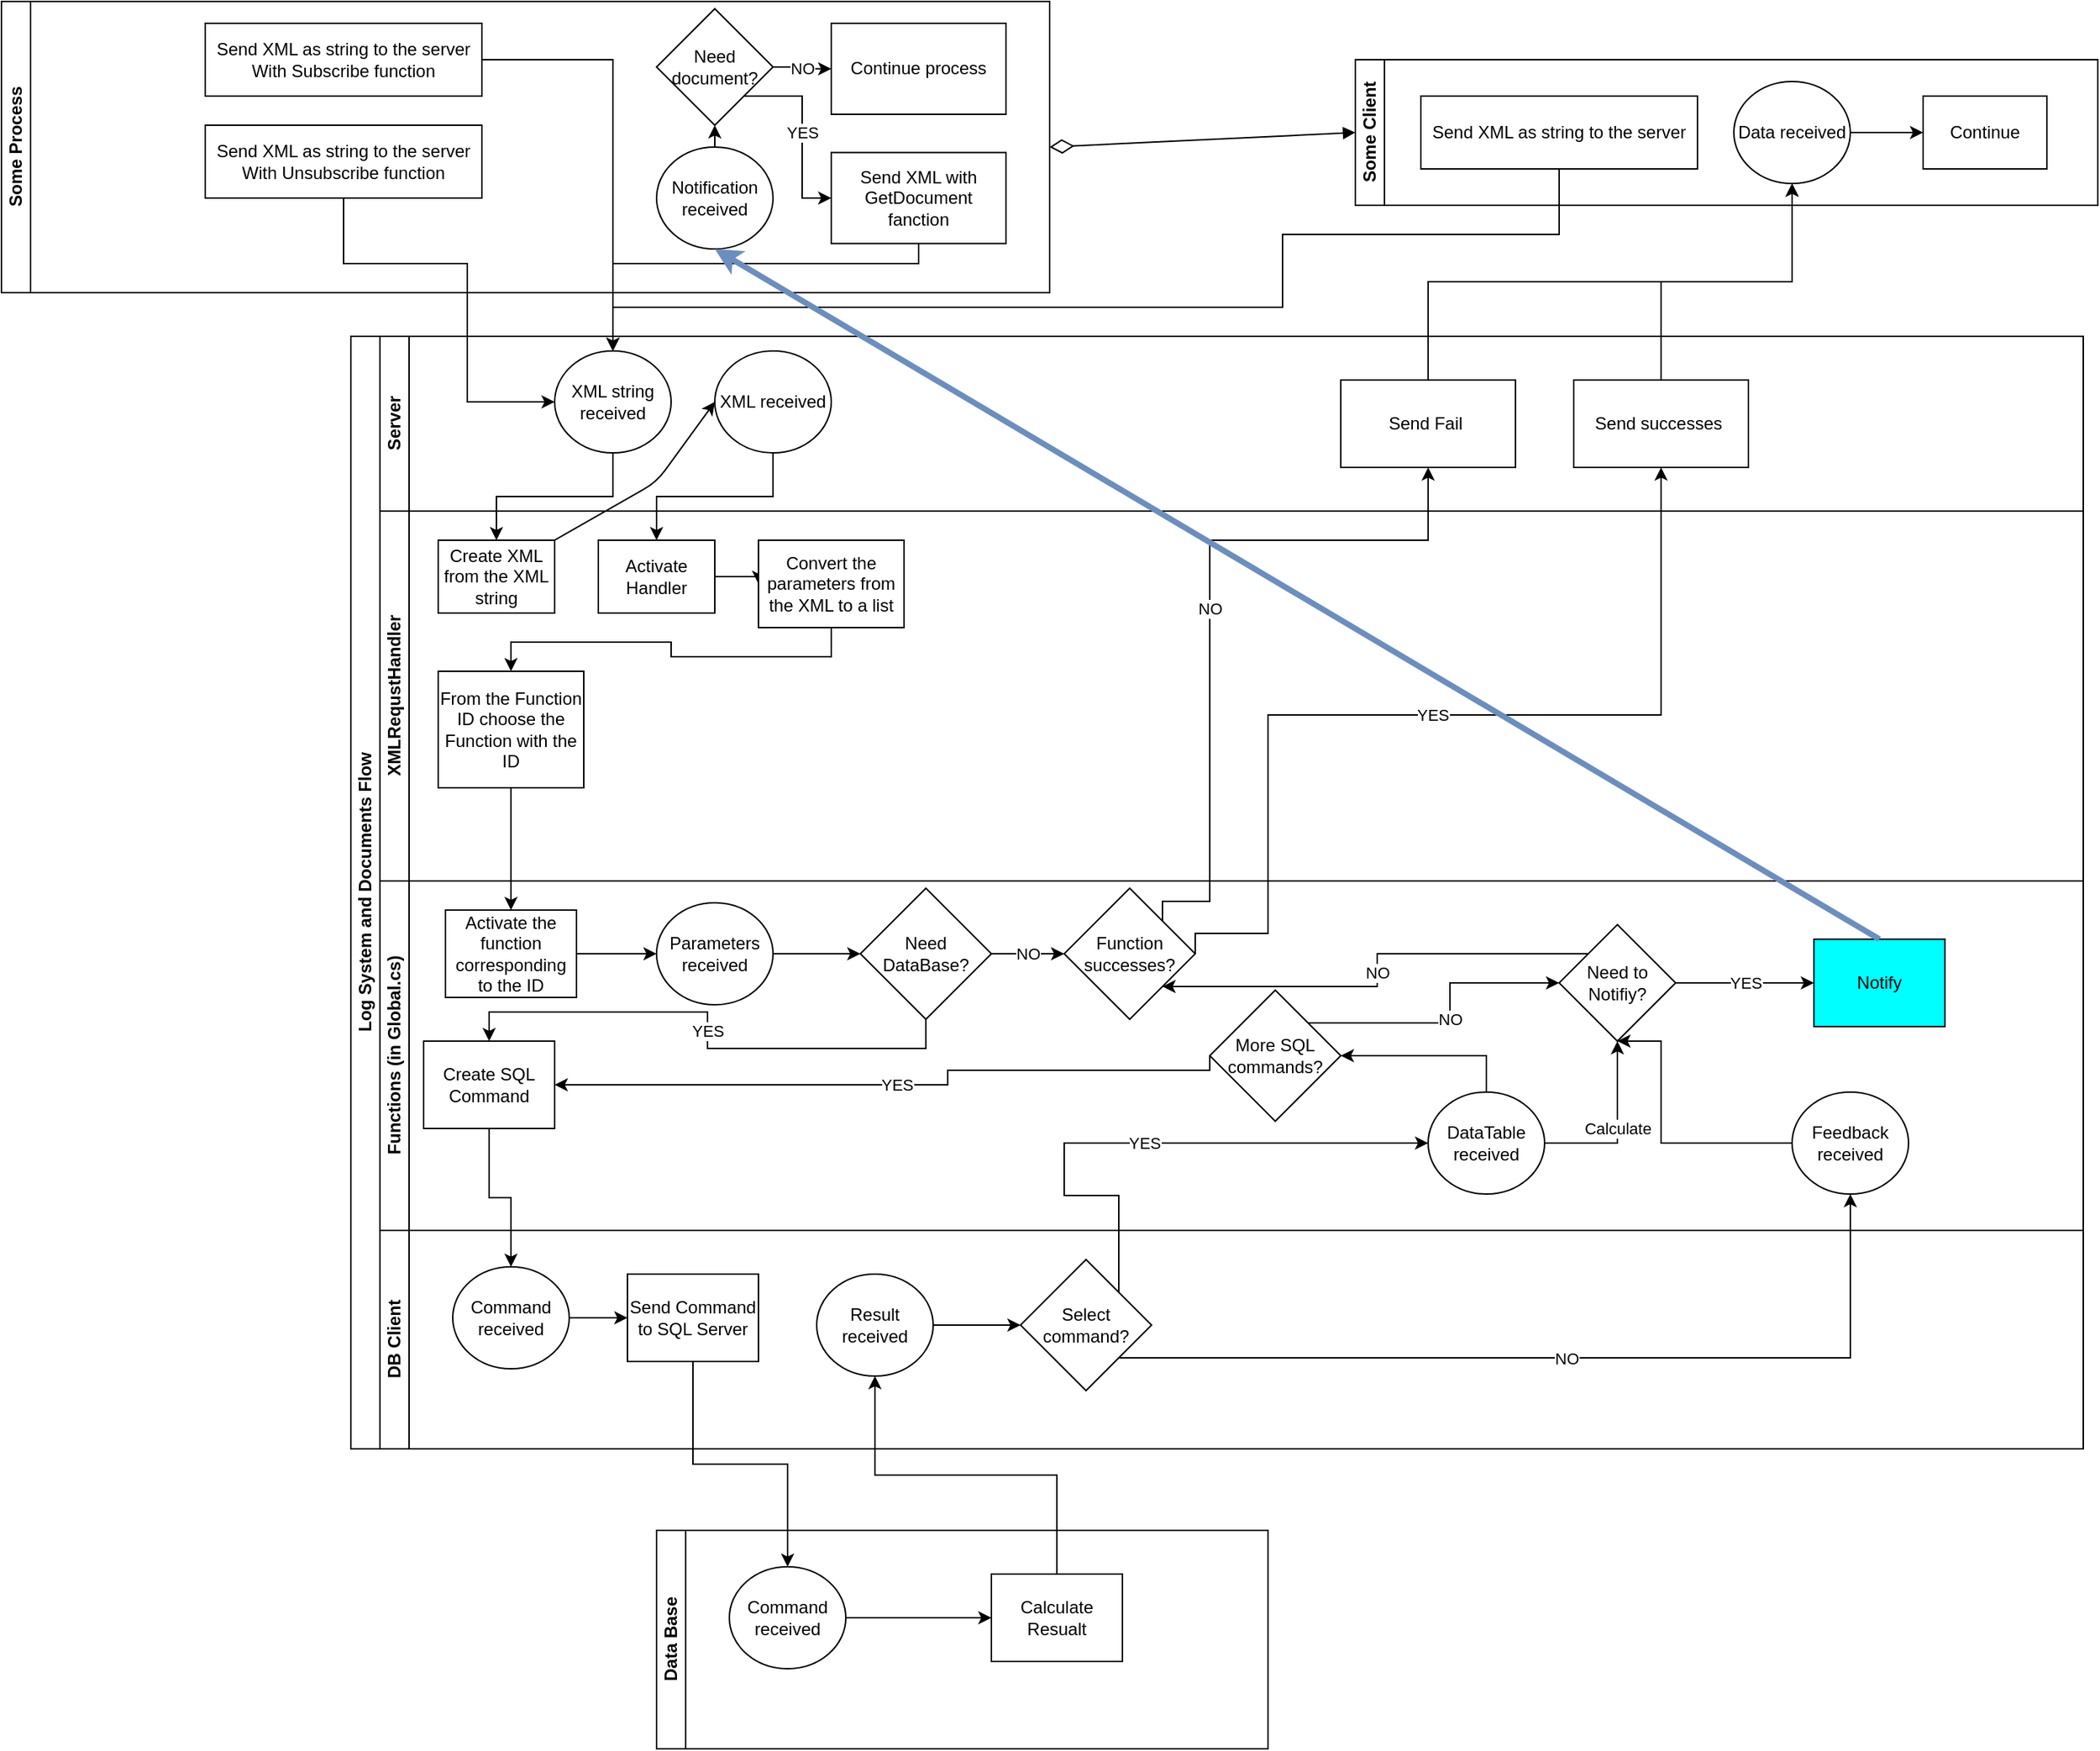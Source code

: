 <mxfile version="12.5.3" type="github">
  <diagram id="prtHgNgQTEPvFCAcTncT" name="Page-1">
    <mxGraphModel dx="3197" dy="1270" grid="0" gridSize="10" guides="1" tooltips="1" connect="1" arrows="1" fold="1" page="1" pageScale="1" pageWidth="827" pageHeight="1169" background="none" math="0" shadow="0">
      <root>
        <mxCell id="0"/>
        <mxCell id="1" parent="0"/>
        <mxCell id="dNxyNK7c78bLwvsdeMH5-19" value="Log System and Documents Flow" style="swimlane;html=1;childLayout=stackLayout;resizeParent=1;resizeParentMax=0;horizontal=0;startSize=20;horizontalStack=0;" parent="1" vertex="1">
          <mxGeometry x="-470" y="260" width="1190" height="764" as="geometry"/>
        </mxCell>
        <mxCell id="dNxyNK7c78bLwvsdeMH5-20" value="Server" style="swimlane;html=1;startSize=20;horizontal=0;" parent="dNxyNK7c78bLwvsdeMH5-19" vertex="1">
          <mxGeometry x="20" width="1170" height="120" as="geometry"/>
        </mxCell>
        <mxCell id="dNxyNK7c78bLwvsdeMH5-23" value="XML string received" style="ellipse;whiteSpace=wrap;html=1;" parent="dNxyNK7c78bLwvsdeMH5-20" vertex="1">
          <mxGeometry x="120" y="10" width="80" height="70" as="geometry"/>
        </mxCell>
        <mxCell id="61AJoyGq4dDdh3JpDD7k-20" value="XML received" style="ellipse;whiteSpace=wrap;html=1;" vertex="1" parent="dNxyNK7c78bLwvsdeMH5-20">
          <mxGeometry x="230" y="10" width="80" height="70" as="geometry"/>
        </mxCell>
        <mxCell id="61AJoyGq4dDdh3JpDD7k-58" value="&lt;span style=&quot;white-space: normal&quot;&gt;Send successes&amp;nbsp;&lt;/span&gt;" style="rounded=0;whiteSpace=wrap;html=1;" vertex="1" parent="dNxyNK7c78bLwvsdeMH5-20">
          <mxGeometry x="820" y="30" width="120" height="60" as="geometry"/>
        </mxCell>
        <mxCell id="61AJoyGq4dDdh3JpDD7k-59" value="&lt;span style=&quot;white-space: normal&quot;&gt;Send Fail&amp;nbsp;&lt;/span&gt;" style="rounded=0;whiteSpace=wrap;html=1;" vertex="1" parent="dNxyNK7c78bLwvsdeMH5-20">
          <mxGeometry x="660" y="30" width="120" height="60" as="geometry"/>
        </mxCell>
        <mxCell id="dNxyNK7c78bLwvsdeMH5-21" value="XMLRequstHandler" style="swimlane;html=1;startSize=20;horizontal=0;" parent="dNxyNK7c78bLwvsdeMH5-19" vertex="1">
          <mxGeometry x="20" y="120" width="1170" height="254" as="geometry"/>
        </mxCell>
        <mxCell id="61AJoyGq4dDdh3JpDD7k-14" value="Create XML from the XML string" style="rounded=0;whiteSpace=wrap;html=1;fontFamily=Helvetica;fontSize=12;fontColor=#000000;align=center;" vertex="1" parent="dNxyNK7c78bLwvsdeMH5-21">
          <mxGeometry x="40" y="20" width="80" height="50" as="geometry"/>
        </mxCell>
        <mxCell id="61AJoyGq4dDdh3JpDD7k-24" style="edgeStyle=orthogonalEdgeStyle;rounded=0;orthogonalLoop=1;jettySize=auto;html=1;exitX=1;exitY=0.5;exitDx=0;exitDy=0;entryX=0;entryY=0.5;entryDx=0;entryDy=0;" edge="1" parent="dNxyNK7c78bLwvsdeMH5-21" source="61AJoyGq4dDdh3JpDD7k-16" target="61AJoyGq4dDdh3JpDD7k-23">
          <mxGeometry relative="1" as="geometry"/>
        </mxCell>
        <mxCell id="61AJoyGq4dDdh3JpDD7k-16" value="Activate Handler" style="rounded=0;whiteSpace=wrap;html=1;fontFamily=Helvetica;fontSize=12;fontColor=#000000;align=center;" vertex="1" parent="dNxyNK7c78bLwvsdeMH5-21">
          <mxGeometry x="150" y="20" width="80" height="50" as="geometry"/>
        </mxCell>
        <mxCell id="61AJoyGq4dDdh3JpDD7k-26" style="edgeStyle=orthogonalEdgeStyle;rounded=0;orthogonalLoop=1;jettySize=auto;html=1;exitX=0.5;exitY=1;exitDx=0;exitDy=0;entryX=0.5;entryY=0;entryDx=0;entryDy=0;" edge="1" parent="dNxyNK7c78bLwvsdeMH5-21" source="61AJoyGq4dDdh3JpDD7k-23" target="61AJoyGq4dDdh3JpDD7k-25">
          <mxGeometry relative="1" as="geometry"/>
        </mxCell>
        <mxCell id="61AJoyGq4dDdh3JpDD7k-23" value="Convert the parameters from the XML to a list" style="rounded=0;whiteSpace=wrap;html=1;fontFamily=Helvetica;fontSize=12;fontColor=#000000;align=center;" vertex="1" parent="dNxyNK7c78bLwvsdeMH5-21">
          <mxGeometry x="260" y="20" width="100" height="60" as="geometry"/>
        </mxCell>
        <mxCell id="61AJoyGq4dDdh3JpDD7k-25" value="From the Function ID choose the Function with the ID" style="rounded=0;whiteSpace=wrap;html=1;fontFamily=Helvetica;fontSize=12;fontColor=#000000;align=center;" vertex="1" parent="dNxyNK7c78bLwvsdeMH5-21">
          <mxGeometry x="40" y="110" width="100" height="80" as="geometry"/>
        </mxCell>
        <mxCell id="dNxyNK7c78bLwvsdeMH5-22" value="Functions (in Global.cs)" style="swimlane;html=1;startSize=20;horizontal=0;" parent="dNxyNK7c78bLwvsdeMH5-19" vertex="1">
          <mxGeometry x="20" y="374" width="1170" height="240" as="geometry"/>
        </mxCell>
        <mxCell id="61AJoyGq4dDdh3JpDD7k-31" style="edgeStyle=orthogonalEdgeStyle;rounded=0;orthogonalLoop=1;jettySize=auto;html=1;exitX=1;exitY=0.5;exitDx=0;exitDy=0;" edge="1" parent="dNxyNK7c78bLwvsdeMH5-22" source="61AJoyGq4dDdh3JpDD7k-28" target="61AJoyGq4dDdh3JpDD7k-30">
          <mxGeometry relative="1" as="geometry"/>
        </mxCell>
        <mxCell id="61AJoyGq4dDdh3JpDD7k-28" value="Activate the function corresponding to the ID" style="rounded=0;whiteSpace=wrap;html=1;fontFamily=Helvetica;fontSize=12;fontColor=#000000;align=center;" vertex="1" parent="dNxyNK7c78bLwvsdeMH5-22">
          <mxGeometry x="45" y="20" width="90" height="60" as="geometry"/>
        </mxCell>
        <mxCell id="61AJoyGq4dDdh3JpDD7k-33" style="edgeStyle=orthogonalEdgeStyle;rounded=0;orthogonalLoop=1;jettySize=auto;html=1;exitX=1;exitY=0.5;exitDx=0;exitDy=0;entryX=0;entryY=0.5;entryDx=0;entryDy=0;" edge="1" parent="dNxyNK7c78bLwvsdeMH5-22" source="61AJoyGq4dDdh3JpDD7k-30" target="61AJoyGq4dDdh3JpDD7k-32">
          <mxGeometry relative="1" as="geometry"/>
        </mxCell>
        <mxCell id="61AJoyGq4dDdh3JpDD7k-30" value="Parameters received" style="ellipse;whiteSpace=wrap;html=1;" vertex="1" parent="dNxyNK7c78bLwvsdeMH5-22">
          <mxGeometry x="190" y="15" width="80" height="70" as="geometry"/>
        </mxCell>
        <mxCell id="61AJoyGq4dDdh3JpDD7k-41" value="YES" style="edgeStyle=orthogonalEdgeStyle;rounded=0;orthogonalLoop=1;jettySize=auto;html=1;exitX=0.5;exitY=1;exitDx=0;exitDy=0;entryX=0.5;entryY=0;entryDx=0;entryDy=0;" edge="1" parent="dNxyNK7c78bLwvsdeMH5-22" source="61AJoyGq4dDdh3JpDD7k-32" target="61AJoyGq4dDdh3JpDD7k-40">
          <mxGeometry relative="1" as="geometry"/>
        </mxCell>
        <mxCell id="61AJoyGq4dDdh3JpDD7k-107" value="NO" style="edgeStyle=orthogonalEdgeStyle;rounded=0;orthogonalLoop=1;jettySize=auto;html=1;" edge="1" parent="dNxyNK7c78bLwvsdeMH5-22" source="61AJoyGq4dDdh3JpDD7k-32" target="61AJoyGq4dDdh3JpDD7k-106">
          <mxGeometry relative="1" as="geometry"/>
        </mxCell>
        <mxCell id="61AJoyGq4dDdh3JpDD7k-32" value="Need DataBase?" style="rhombus;whiteSpace=wrap;html=1;" vertex="1" parent="dNxyNK7c78bLwvsdeMH5-22">
          <mxGeometry x="330" y="5" width="90" height="90" as="geometry"/>
        </mxCell>
        <mxCell id="61AJoyGq4dDdh3JpDD7k-40" value="Create SQL Command" style="rounded=0;whiteSpace=wrap;html=1;fontFamily=Helvetica;fontSize=12;fontColor=#000000;align=center;" vertex="1" parent="dNxyNK7c78bLwvsdeMH5-22">
          <mxGeometry x="30" y="110" width="90" height="60" as="geometry"/>
        </mxCell>
        <mxCell id="61AJoyGq4dDdh3JpDD7k-110" style="edgeStyle=orthogonalEdgeStyle;rounded=0;orthogonalLoop=1;jettySize=auto;html=1;exitX=0.5;exitY=0;exitDx=0;exitDy=0;entryX=1;entryY=0.5;entryDx=0;entryDy=0;" edge="1" parent="dNxyNK7c78bLwvsdeMH5-22" source="61AJoyGq4dDdh3JpDD7k-73" target="61AJoyGq4dDdh3JpDD7k-105">
          <mxGeometry relative="1" as="geometry"/>
        </mxCell>
        <mxCell id="61AJoyGq4dDdh3JpDD7k-115" value="Calculate" style="edgeStyle=orthogonalEdgeStyle;rounded=0;orthogonalLoop=1;jettySize=auto;html=1;exitX=1;exitY=0.5;exitDx=0;exitDy=0;entryX=0.5;entryY=1;entryDx=0;entryDy=0;" edge="1" parent="dNxyNK7c78bLwvsdeMH5-22" source="61AJoyGq4dDdh3JpDD7k-73" target="61AJoyGq4dDdh3JpDD7k-80">
          <mxGeometry relative="1" as="geometry"/>
        </mxCell>
        <mxCell id="61AJoyGq4dDdh3JpDD7k-73" value="DataTable received" style="ellipse;whiteSpace=wrap;html=1;" vertex="1" parent="dNxyNK7c78bLwvsdeMH5-22">
          <mxGeometry x="720" y="145" width="80" height="70" as="geometry"/>
        </mxCell>
        <mxCell id="61AJoyGq4dDdh3JpDD7k-116" style="edgeStyle=orthogonalEdgeStyle;rounded=0;orthogonalLoop=1;jettySize=auto;html=1;exitX=0;exitY=0.5;exitDx=0;exitDy=0;entryX=0.5;entryY=1;entryDx=0;entryDy=0;" edge="1" parent="dNxyNK7c78bLwvsdeMH5-22" source="61AJoyGq4dDdh3JpDD7k-74" target="61AJoyGq4dDdh3JpDD7k-80">
          <mxGeometry relative="1" as="geometry">
            <Array as="points">
              <mxPoint x="880" y="180"/>
              <mxPoint x="880" y="110"/>
            </Array>
          </mxGeometry>
        </mxCell>
        <mxCell id="61AJoyGq4dDdh3JpDD7k-74" value="Feedback received" style="ellipse;whiteSpace=wrap;html=1;" vertex="1" parent="dNxyNK7c78bLwvsdeMH5-22">
          <mxGeometry x="970" y="145" width="80" height="70" as="geometry"/>
        </mxCell>
        <mxCell id="61AJoyGq4dDdh3JpDD7k-113" value="NO" style="edgeStyle=orthogonalEdgeStyle;rounded=0;orthogonalLoop=1;jettySize=auto;html=1;exitX=0;exitY=0;exitDx=0;exitDy=0;entryX=1;entryY=1;entryDx=0;entryDy=0;" edge="1" parent="dNxyNK7c78bLwvsdeMH5-22" source="61AJoyGq4dDdh3JpDD7k-80" target="61AJoyGq4dDdh3JpDD7k-106">
          <mxGeometry relative="1" as="geometry"/>
        </mxCell>
        <mxCell id="61AJoyGq4dDdh3JpDD7k-119" value="YES" style="edgeStyle=orthogonalEdgeStyle;rounded=0;orthogonalLoop=1;jettySize=auto;html=1;exitX=1;exitY=0.5;exitDx=0;exitDy=0;entryX=0;entryY=0.5;entryDx=0;entryDy=0;" edge="1" parent="dNxyNK7c78bLwvsdeMH5-22" source="61AJoyGq4dDdh3JpDD7k-80" target="61AJoyGq4dDdh3JpDD7k-118">
          <mxGeometry relative="1" as="geometry"/>
        </mxCell>
        <mxCell id="61AJoyGq4dDdh3JpDD7k-80" value="Need to Notifiy?" style="rhombus;whiteSpace=wrap;html=1;" vertex="1" parent="dNxyNK7c78bLwvsdeMH5-22">
          <mxGeometry x="810" y="30" width="80" height="80" as="geometry"/>
        </mxCell>
        <mxCell id="61AJoyGq4dDdh3JpDD7k-111" value="YES" style="edgeStyle=orthogonalEdgeStyle;rounded=0;orthogonalLoop=1;jettySize=auto;html=1;exitX=0;exitY=0.5;exitDx=0;exitDy=0;entryX=1;entryY=0.5;entryDx=0;entryDy=0;" edge="1" parent="dNxyNK7c78bLwvsdeMH5-22" source="61AJoyGq4dDdh3JpDD7k-105" target="61AJoyGq4dDdh3JpDD7k-40">
          <mxGeometry relative="1" as="geometry">
            <Array as="points">
              <mxPoint x="570" y="130"/>
              <mxPoint x="390" y="130"/>
              <mxPoint x="390" y="140"/>
            </Array>
          </mxGeometry>
        </mxCell>
        <mxCell id="61AJoyGq4dDdh3JpDD7k-114" value="NO" style="edgeStyle=orthogonalEdgeStyle;rounded=0;orthogonalLoop=1;jettySize=auto;html=1;exitX=1;exitY=0;exitDx=0;exitDy=0;entryX=0;entryY=0.5;entryDx=0;entryDy=0;" edge="1" parent="dNxyNK7c78bLwvsdeMH5-22" source="61AJoyGq4dDdh3JpDD7k-105" target="61AJoyGq4dDdh3JpDD7k-80">
          <mxGeometry relative="1" as="geometry"/>
        </mxCell>
        <mxCell id="61AJoyGq4dDdh3JpDD7k-105" value="More SQL commands?" style="rhombus;whiteSpace=wrap;html=1;" vertex="1" parent="dNxyNK7c78bLwvsdeMH5-22">
          <mxGeometry x="570" y="75" width="90" height="90" as="geometry"/>
        </mxCell>
        <mxCell id="61AJoyGq4dDdh3JpDD7k-106" value="Function successes?" style="rhombus;whiteSpace=wrap;html=1;" vertex="1" parent="dNxyNK7c78bLwvsdeMH5-22">
          <mxGeometry x="470" y="5" width="90" height="90" as="geometry"/>
        </mxCell>
        <mxCell id="61AJoyGq4dDdh3JpDD7k-118" value="Notify" style="rounded=0;whiteSpace=wrap;html=1;fontFamily=Helvetica;fontSize=12;fontColor=#000000;align=center;labelBackgroundColor=#00FFFF;fillColor=#00FFFF;" vertex="1" parent="dNxyNK7c78bLwvsdeMH5-22">
          <mxGeometry x="985" y="40" width="90" height="60" as="geometry"/>
        </mxCell>
        <mxCell id="61AJoyGq4dDdh3JpDD7k-34" value="DB Client" style="swimlane;html=1;startSize=20;horizontal=0;" vertex="1" parent="dNxyNK7c78bLwvsdeMH5-19">
          <mxGeometry x="20" y="614" width="1170" height="150" as="geometry"/>
        </mxCell>
        <mxCell id="61AJoyGq4dDdh3JpDD7k-70" style="edgeStyle=orthogonalEdgeStyle;rounded=0;orthogonalLoop=1;jettySize=auto;html=1;exitX=1;exitY=0.5;exitDx=0;exitDy=0;entryX=0;entryY=0.5;entryDx=0;entryDy=0;" edge="1" parent="61AJoyGq4dDdh3JpDD7k-34" source="61AJoyGq4dDdh3JpDD7k-38" target="61AJoyGq4dDdh3JpDD7k-50">
          <mxGeometry relative="1" as="geometry"/>
        </mxCell>
        <mxCell id="61AJoyGq4dDdh3JpDD7k-38" value="Command received" style="ellipse;whiteSpace=wrap;html=1;" vertex="1" parent="61AJoyGq4dDdh3JpDD7k-34">
          <mxGeometry x="50" y="25" width="80" height="70" as="geometry"/>
        </mxCell>
        <mxCell id="61AJoyGq4dDdh3JpDD7k-50" value="Send Command to SQL Server" style="rounded=0;whiteSpace=wrap;html=1;fontFamily=Helvetica;fontSize=12;fontColor=#000000;align=center;" vertex="1" parent="61AJoyGq4dDdh3JpDD7k-34">
          <mxGeometry x="170" y="30" width="90" height="60" as="geometry"/>
        </mxCell>
        <mxCell id="61AJoyGq4dDdh3JpDD7k-75" style="edgeStyle=orthogonalEdgeStyle;rounded=0;orthogonalLoop=1;jettySize=auto;html=1;exitX=1;exitY=0.5;exitDx=0;exitDy=0;entryX=0;entryY=0.5;entryDx=0;entryDy=0;" edge="1" parent="61AJoyGq4dDdh3JpDD7k-34" source="61AJoyGq4dDdh3JpDD7k-53" target="61AJoyGq4dDdh3JpDD7k-39">
          <mxGeometry relative="1" as="geometry"/>
        </mxCell>
        <mxCell id="61AJoyGq4dDdh3JpDD7k-53" value="Result received" style="ellipse;whiteSpace=wrap;html=1;" vertex="1" parent="61AJoyGq4dDdh3JpDD7k-34">
          <mxGeometry x="300" y="30" width="80" height="70" as="geometry"/>
        </mxCell>
        <mxCell id="61AJoyGq4dDdh3JpDD7k-39" value="Select command?" style="rhombus;whiteSpace=wrap;html=1;" vertex="1" parent="61AJoyGq4dDdh3JpDD7k-34">
          <mxGeometry x="440" y="20" width="90" height="90" as="geometry"/>
        </mxCell>
        <mxCell id="61AJoyGq4dDdh3JpDD7k-15" style="edgeStyle=orthogonalEdgeStyle;rounded=0;orthogonalLoop=1;jettySize=auto;html=1;exitX=0.5;exitY=1;exitDx=0;exitDy=0;" edge="1" parent="dNxyNK7c78bLwvsdeMH5-19" source="dNxyNK7c78bLwvsdeMH5-23" target="61AJoyGq4dDdh3JpDD7k-14">
          <mxGeometry relative="1" as="geometry"/>
        </mxCell>
        <mxCell id="61AJoyGq4dDdh3JpDD7k-22" style="edgeStyle=orthogonalEdgeStyle;rounded=0;orthogonalLoop=1;jettySize=auto;html=1;exitX=0.5;exitY=1;exitDx=0;exitDy=0;entryX=0.5;entryY=0;entryDx=0;entryDy=0;" edge="1" parent="dNxyNK7c78bLwvsdeMH5-19" source="61AJoyGq4dDdh3JpDD7k-20" target="61AJoyGq4dDdh3JpDD7k-16">
          <mxGeometry relative="1" as="geometry"/>
        </mxCell>
        <mxCell id="61AJoyGq4dDdh3JpDD7k-29" style="edgeStyle=orthogonalEdgeStyle;rounded=0;orthogonalLoop=1;jettySize=auto;html=1;exitX=0.5;exitY=1;exitDx=0;exitDy=0;entryX=0.5;entryY=0;entryDx=0;entryDy=0;" edge="1" parent="dNxyNK7c78bLwvsdeMH5-19" source="61AJoyGq4dDdh3JpDD7k-25" target="61AJoyGq4dDdh3JpDD7k-28">
          <mxGeometry relative="1" as="geometry"/>
        </mxCell>
        <mxCell id="61AJoyGq4dDdh3JpDD7k-42" style="edgeStyle=orthogonalEdgeStyle;rounded=0;orthogonalLoop=1;jettySize=auto;html=1;exitX=0.5;exitY=1;exitDx=0;exitDy=0;entryX=0.5;entryY=0;entryDx=0;entryDy=0;" edge="1" parent="dNxyNK7c78bLwvsdeMH5-19" source="61AJoyGq4dDdh3JpDD7k-40" target="61AJoyGq4dDdh3JpDD7k-38">
          <mxGeometry relative="1" as="geometry"/>
        </mxCell>
        <mxCell id="61AJoyGq4dDdh3JpDD7k-77" value="NO" style="edgeStyle=orthogonalEdgeStyle;rounded=0;orthogonalLoop=1;jettySize=auto;html=1;exitX=1;exitY=1;exitDx=0;exitDy=0;entryX=0.5;entryY=1;entryDx=0;entryDy=0;" edge="1" parent="dNxyNK7c78bLwvsdeMH5-19" source="61AJoyGq4dDdh3JpDD7k-39" target="61AJoyGq4dDdh3JpDD7k-74">
          <mxGeometry relative="1" as="geometry"/>
        </mxCell>
        <mxCell id="61AJoyGq4dDdh3JpDD7k-83" value="YES" style="edgeStyle=orthogonalEdgeStyle;rounded=0;orthogonalLoop=1;jettySize=auto;html=1;exitX=1;exitY=0;exitDx=0;exitDy=0;" edge="1" parent="dNxyNK7c78bLwvsdeMH5-19" source="61AJoyGq4dDdh3JpDD7k-39" target="61AJoyGq4dDdh3JpDD7k-73">
          <mxGeometry relative="1" as="geometry">
            <Array as="points">
              <mxPoint x="528" y="590"/>
              <mxPoint x="490" y="590"/>
            </Array>
          </mxGeometry>
        </mxCell>
        <mxCell id="61AJoyGq4dDdh3JpDD7k-95" value="" style="endArrow=classic;html=1;exitX=1;exitY=0;exitDx=0;exitDy=0;entryX=0;entryY=0.5;entryDx=0;entryDy=0;" edge="1" parent="dNxyNK7c78bLwvsdeMH5-19" source="61AJoyGq4dDdh3JpDD7k-14" target="61AJoyGq4dDdh3JpDD7k-20">
          <mxGeometry width="50" height="50" relative="1" as="geometry">
            <mxPoint x="210" y="130" as="sourcePoint"/>
            <mxPoint x="260" y="80" as="targetPoint"/>
            <Array as="points">
              <mxPoint x="210" y="100"/>
            </Array>
          </mxGeometry>
        </mxCell>
        <mxCell id="61AJoyGq4dDdh3JpDD7k-108" value="NO" style="edgeStyle=orthogonalEdgeStyle;rounded=0;orthogonalLoop=1;jettySize=auto;html=1;exitX=1;exitY=0;exitDx=0;exitDy=0;entryX=0.5;entryY=1;entryDx=0;entryDy=0;" edge="1" parent="dNxyNK7c78bLwvsdeMH5-19" source="61AJoyGq4dDdh3JpDD7k-106" target="61AJoyGq4dDdh3JpDD7k-59">
          <mxGeometry relative="1" as="geometry">
            <Array as="points">
              <mxPoint x="590" y="388"/>
              <mxPoint x="590" y="140"/>
              <mxPoint x="740" y="140"/>
            </Array>
          </mxGeometry>
        </mxCell>
        <mxCell id="61AJoyGq4dDdh3JpDD7k-109" value="YES" style="edgeStyle=orthogonalEdgeStyle;rounded=0;orthogonalLoop=1;jettySize=auto;html=1;exitX=1;exitY=0.5;exitDx=0;exitDy=0;entryX=0.5;entryY=1;entryDx=0;entryDy=0;" edge="1" parent="dNxyNK7c78bLwvsdeMH5-19" source="61AJoyGq4dDdh3JpDD7k-106" target="61AJoyGq4dDdh3JpDD7k-58">
          <mxGeometry relative="1" as="geometry">
            <Array as="points">
              <mxPoint x="630" y="410"/>
              <mxPoint x="630" y="260"/>
              <mxPoint x="900" y="260"/>
            </Array>
          </mxGeometry>
        </mxCell>
        <mxCell id="61AJoyGq4dDdh3JpDD7k-6" value="Some Client" style="swimlane;html=1;startSize=20;horizontal=0;" vertex="1" parent="1">
          <mxGeometry x="220" y="70" width="510" height="100" as="geometry"/>
        </mxCell>
        <mxCell id="61AJoyGq4dDdh3JpDD7k-13" value="Send XML as string to the server" style="rounded=0;whiteSpace=wrap;html=1;fontFamily=Helvetica;fontSize=12;fontColor=#000000;align=center;" vertex="1" parent="61AJoyGq4dDdh3JpDD7k-6">
          <mxGeometry x="45" y="25" width="190" height="50" as="geometry"/>
        </mxCell>
        <mxCell id="61AJoyGq4dDdh3JpDD7k-131" style="edgeStyle=orthogonalEdgeStyle;rounded=0;orthogonalLoop=1;jettySize=auto;html=1;exitX=1;exitY=0.5;exitDx=0;exitDy=0;entryX=0;entryY=0.5;entryDx=0;entryDy=0;" edge="1" parent="61AJoyGq4dDdh3JpDD7k-6" source="61AJoyGq4dDdh3JpDD7k-60" target="61AJoyGq4dDdh3JpDD7k-130">
          <mxGeometry relative="1" as="geometry"/>
        </mxCell>
        <mxCell id="61AJoyGq4dDdh3JpDD7k-60" value="Data received" style="ellipse;whiteSpace=wrap;html=1;" vertex="1" parent="61AJoyGq4dDdh3JpDD7k-6">
          <mxGeometry x="260" y="15" width="80" height="70" as="geometry"/>
        </mxCell>
        <mxCell id="61AJoyGq4dDdh3JpDD7k-130" value="Continue" style="rounded=0;whiteSpace=wrap;html=1;fontFamily=Helvetica;fontSize=12;fontColor=#000000;align=center;" vertex="1" parent="61AJoyGq4dDdh3JpDD7k-6">
          <mxGeometry x="390" y="25" width="85" height="50" as="geometry"/>
        </mxCell>
        <mxCell id="61AJoyGq4dDdh3JpDD7k-43" value="Data Base" style="swimlane;html=1;startSize=20;horizontal=0;" vertex="1" parent="1">
          <mxGeometry x="-260" y="1080" width="420" height="150" as="geometry"/>
        </mxCell>
        <mxCell id="61AJoyGq4dDdh3JpDD7k-48" style="edgeStyle=orthogonalEdgeStyle;rounded=0;orthogonalLoop=1;jettySize=auto;html=1;exitX=1;exitY=0.5;exitDx=0;exitDy=0;entryX=0;entryY=0.5;entryDx=0;entryDy=0;" edge="1" parent="61AJoyGq4dDdh3JpDD7k-43" source="61AJoyGq4dDdh3JpDD7k-45" target="61AJoyGq4dDdh3JpDD7k-47">
          <mxGeometry relative="1" as="geometry"/>
        </mxCell>
        <mxCell id="61AJoyGq4dDdh3JpDD7k-45" value="Command received" style="ellipse;whiteSpace=wrap;html=1;" vertex="1" parent="61AJoyGq4dDdh3JpDD7k-43">
          <mxGeometry x="50" y="25" width="80" height="70" as="geometry"/>
        </mxCell>
        <mxCell id="61AJoyGq4dDdh3JpDD7k-47" value="Calculate Resualt" style="rounded=0;whiteSpace=wrap;html=1;fontFamily=Helvetica;fontSize=12;fontColor=#000000;align=center;" vertex="1" parent="61AJoyGq4dDdh3JpDD7k-43">
          <mxGeometry x="230" y="30" width="90" height="60" as="geometry"/>
        </mxCell>
        <mxCell id="61AJoyGq4dDdh3JpDD7k-51" style="edgeStyle=orthogonalEdgeStyle;rounded=0;orthogonalLoop=1;jettySize=auto;html=1;exitX=0.5;exitY=1;exitDx=0;exitDy=0;entryX=0.5;entryY=0;entryDx=0;entryDy=0;" edge="1" parent="1" source="61AJoyGq4dDdh3JpDD7k-50" target="61AJoyGq4dDdh3JpDD7k-45">
          <mxGeometry relative="1" as="geometry"/>
        </mxCell>
        <mxCell id="61AJoyGq4dDdh3JpDD7k-87" value="Some Process" style="swimlane;html=1;startSize=20;horizontal=0;" vertex="1" parent="1">
          <mxGeometry x="-710" y="30" width="720" height="200" as="geometry"/>
        </mxCell>
        <mxCell id="61AJoyGq4dDdh3JpDD7k-88" value="Send XML as string to the server With Subscribe function" style="rounded=0;whiteSpace=wrap;html=1;fontFamily=Helvetica;fontSize=12;fontColor=#000000;align=center;" vertex="1" parent="61AJoyGq4dDdh3JpDD7k-87">
          <mxGeometry x="140" y="15" width="190" height="50" as="geometry"/>
        </mxCell>
        <mxCell id="61AJoyGq4dDdh3JpDD7k-127" style="edgeStyle=orthogonalEdgeStyle;rounded=0;orthogonalLoop=1;jettySize=auto;html=1;exitX=0.5;exitY=0;exitDx=0;exitDy=0;entryX=0.5;entryY=1;entryDx=0;entryDy=0;" edge="1" parent="61AJoyGq4dDdh3JpDD7k-87" source="61AJoyGq4dDdh3JpDD7k-89" target="61AJoyGq4dDdh3JpDD7k-122">
          <mxGeometry relative="1" as="geometry"/>
        </mxCell>
        <mxCell id="61AJoyGq4dDdh3JpDD7k-89" value="Notification received" style="ellipse;whiteSpace=wrap;html=1;" vertex="1" parent="61AJoyGq4dDdh3JpDD7k-87">
          <mxGeometry x="450" y="100" width="80" height="70" as="geometry"/>
        </mxCell>
        <mxCell id="61AJoyGq4dDdh3JpDD7k-90" value="Send XML as string to the server With Unsubscribe function" style="rounded=0;whiteSpace=wrap;html=1;fontFamily=Helvetica;fontSize=12;fontColor=#000000;align=center;" vertex="1" parent="61AJoyGq4dDdh3JpDD7k-87">
          <mxGeometry x="140" y="85" width="190" height="50" as="geometry"/>
        </mxCell>
        <mxCell id="61AJoyGq4dDdh3JpDD7k-91" value="Send XML with GetDocument fanction" style="rounded=0;whiteSpace=wrap;html=1;fontFamily=Helvetica;fontSize=12;fontColor=#000000;align=center;" vertex="1" parent="61AJoyGq4dDdh3JpDD7k-87">
          <mxGeometry x="570" y="103.75" width="120" height="62.5" as="geometry"/>
        </mxCell>
        <mxCell id="61AJoyGq4dDdh3JpDD7k-123" value="YES" style="edgeStyle=orthogonalEdgeStyle;rounded=0;orthogonalLoop=1;jettySize=auto;html=1;exitX=1;exitY=1;exitDx=0;exitDy=0;entryX=0;entryY=0.5;entryDx=0;entryDy=0;" edge="1" parent="61AJoyGq4dDdh3JpDD7k-87" source="61AJoyGq4dDdh3JpDD7k-122" target="61AJoyGq4dDdh3JpDD7k-91">
          <mxGeometry relative="1" as="geometry"/>
        </mxCell>
        <mxCell id="61AJoyGq4dDdh3JpDD7k-129" value="NO" style="edgeStyle=orthogonalEdgeStyle;rounded=0;orthogonalLoop=1;jettySize=auto;html=1;exitX=1;exitY=0.5;exitDx=0;exitDy=0;entryX=0;entryY=0.5;entryDx=0;entryDy=0;" edge="1" parent="61AJoyGq4dDdh3JpDD7k-87" source="61AJoyGq4dDdh3JpDD7k-122" target="61AJoyGq4dDdh3JpDD7k-124">
          <mxGeometry relative="1" as="geometry"/>
        </mxCell>
        <mxCell id="61AJoyGq4dDdh3JpDD7k-122" value="&lt;span style=&quot;&quot;&gt;Need document?&lt;/span&gt;" style="rhombus;whiteSpace=wrap;html=1;labelBackgroundColor=none;" vertex="1" parent="61AJoyGq4dDdh3JpDD7k-87">
          <mxGeometry x="450" y="5" width="80" height="80" as="geometry"/>
        </mxCell>
        <mxCell id="61AJoyGq4dDdh3JpDD7k-124" value="Continue process" style="rounded=0;whiteSpace=wrap;html=1;fontFamily=Helvetica;fontSize=12;fontColor=#000000;align=center;" vertex="1" parent="61AJoyGq4dDdh3JpDD7k-87">
          <mxGeometry x="570" y="15" width="120" height="62.5" as="geometry"/>
        </mxCell>
        <mxCell id="61AJoyGq4dDdh3JpDD7k-92" style="edgeStyle=orthogonalEdgeStyle;rounded=0;orthogonalLoop=1;jettySize=auto;html=1;exitX=0.5;exitY=0;exitDx=0;exitDy=0;entryX=0.5;entryY=1;entryDx=0;entryDy=0;" edge="1" parent="1" source="61AJoyGq4dDdh3JpDD7k-47" target="61AJoyGq4dDdh3JpDD7k-53">
          <mxGeometry relative="1" as="geometry"/>
        </mxCell>
        <mxCell id="61AJoyGq4dDdh3JpDD7k-96" style="edgeStyle=orthogonalEdgeStyle;rounded=0;orthogonalLoop=1;jettySize=auto;html=1;exitX=0.5;exitY=1;exitDx=0;exitDy=0;entryX=0;entryY=0.5;entryDx=0;entryDy=0;" edge="1" parent="1" source="61AJoyGq4dDdh3JpDD7k-90" target="dNxyNK7c78bLwvsdeMH5-23">
          <mxGeometry relative="1" as="geometry">
            <Array as="points">
              <mxPoint x="-390" y="210"/>
              <mxPoint x="-390" y="305"/>
            </Array>
          </mxGeometry>
        </mxCell>
        <mxCell id="61AJoyGq4dDdh3JpDD7k-97" style="edgeStyle=orthogonalEdgeStyle;rounded=0;orthogonalLoop=1;jettySize=auto;html=1;exitX=1;exitY=0.5;exitDx=0;exitDy=0;entryX=0.5;entryY=0;entryDx=0;entryDy=0;" edge="1" parent="1" source="61AJoyGq4dDdh3JpDD7k-88" target="dNxyNK7c78bLwvsdeMH5-23">
          <mxGeometry relative="1" as="geometry"/>
        </mxCell>
        <mxCell id="61AJoyGq4dDdh3JpDD7k-98" style="edgeStyle=orthogonalEdgeStyle;rounded=0;orthogonalLoop=1;jettySize=auto;html=1;exitX=0.5;exitY=0;exitDx=0;exitDy=0;entryX=0.5;entryY=1;entryDx=0;entryDy=0;" edge="1" parent="1" source="61AJoyGq4dDdh3JpDD7k-59" target="61AJoyGq4dDdh3JpDD7k-60">
          <mxGeometry relative="1" as="geometry"/>
        </mxCell>
        <mxCell id="61AJoyGq4dDdh3JpDD7k-99" style="edgeStyle=orthogonalEdgeStyle;rounded=0;orthogonalLoop=1;jettySize=auto;html=1;exitX=0.5;exitY=0;exitDx=0;exitDy=0;entryX=0.5;entryY=1;entryDx=0;entryDy=0;" edge="1" parent="1" source="61AJoyGq4dDdh3JpDD7k-58" target="61AJoyGq4dDdh3JpDD7k-60">
          <mxGeometry relative="1" as="geometry"/>
        </mxCell>
        <mxCell id="61AJoyGq4dDdh3JpDD7k-121" style="edgeStyle=orthogonalEdgeStyle;rounded=0;orthogonalLoop=1;jettySize=auto;html=1;exitX=0.5;exitY=1;exitDx=0;exitDy=0;entryX=0.5;entryY=0;entryDx=0;entryDy=0;" edge="1" parent="1" source="61AJoyGq4dDdh3JpDD7k-13" target="dNxyNK7c78bLwvsdeMH5-23">
          <mxGeometry relative="1" as="geometry">
            <Array as="points">
              <mxPoint x="360" y="190"/>
              <mxPoint x="170" y="190"/>
              <mxPoint x="170" y="240"/>
              <mxPoint x="-290" y="240"/>
            </Array>
          </mxGeometry>
        </mxCell>
        <mxCell id="61AJoyGq4dDdh3JpDD7k-125" value="" style="startArrow=diamondThin;startFill=0;startSize=14;endArrow=block;endFill=1;endSize=6;html=1;exitX=1;exitY=0.5;exitDx=0;exitDy=0;entryX=0;entryY=0.5;entryDx=0;entryDy=0;" edge="1" parent="1" source="61AJoyGq4dDdh3JpDD7k-87" target="61AJoyGq4dDdh3JpDD7k-6">
          <mxGeometry width="100" relative="1" as="geometry">
            <mxPoint x="90" y="130" as="sourcePoint"/>
            <mxPoint x="190" y="130" as="targetPoint"/>
          </mxGeometry>
        </mxCell>
        <mxCell id="61AJoyGq4dDdh3JpDD7k-128" style="edgeStyle=orthogonalEdgeStyle;rounded=0;orthogonalLoop=1;jettySize=auto;html=1;exitX=0.5;exitY=1;exitDx=0;exitDy=0;" edge="1" parent="1" source="61AJoyGq4dDdh3JpDD7k-91">
          <mxGeometry relative="1" as="geometry">
            <mxPoint x="-290" y="270" as="targetPoint"/>
            <Array as="points">
              <mxPoint x="-80" y="210"/>
              <mxPoint x="-290" y="210"/>
            </Array>
          </mxGeometry>
        </mxCell>
        <mxCell id="61AJoyGq4dDdh3JpDD7k-137" value="" style="endArrow=classic;html=1;labelBackgroundColor=#00CCCC;fontColor=#33FFFF;exitX=0.5;exitY=0;exitDx=0;exitDy=0;entryX=0.5;entryY=1;entryDx=0;entryDy=0;fillColor=#dae8fc;strokeColor=#6c8ebf;strokeWidth=4;" edge="1" parent="1" source="61AJoyGq4dDdh3JpDD7k-118" target="61AJoyGq4dDdh3JpDD7k-89">
          <mxGeometry width="50" height="50" relative="1" as="geometry">
            <mxPoint x="510" y="580" as="sourcePoint"/>
            <mxPoint x="560" y="530" as="targetPoint"/>
          </mxGeometry>
        </mxCell>
      </root>
    </mxGraphModel>
  </diagram>
</mxfile>
